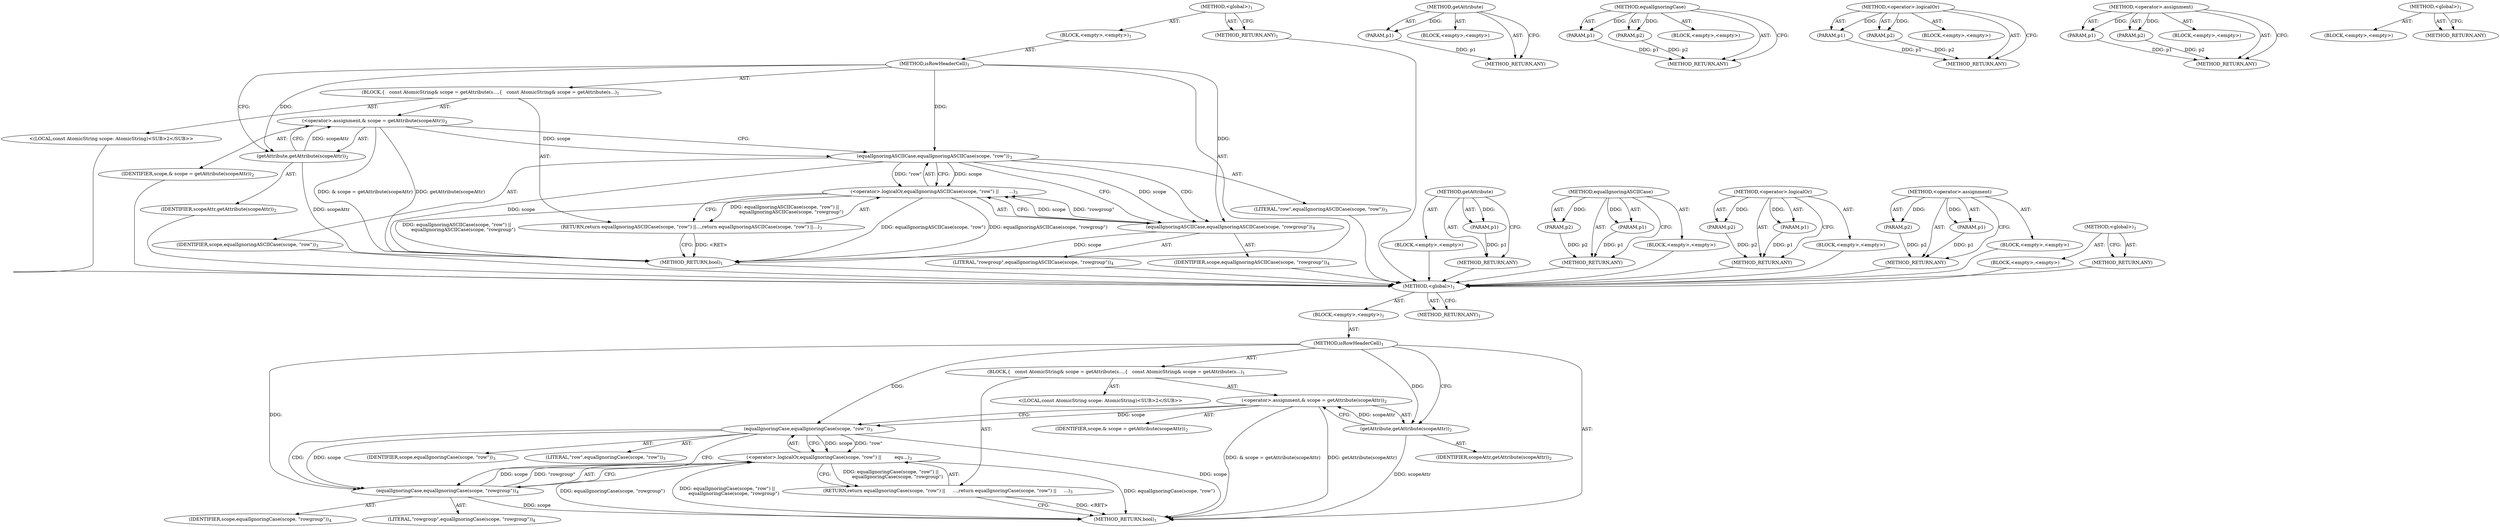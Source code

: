 digraph "&lt;global&gt;" {
vulnerable_6 [label=<(METHOD,&lt;global&gt;)<SUB>1</SUB>>];
vulnerable_7 [label=<(BLOCK,&lt;empty&gt;,&lt;empty&gt;)<SUB>1</SUB>>];
vulnerable_8 [label=<(METHOD,isRowHeaderCell)<SUB>1</SUB>>];
vulnerable_9 [label=<(BLOCK,{
   const AtomicString&amp; scope = getAttribute(s...,{
   const AtomicString&amp; scope = getAttribute(s...)<SUB>1</SUB>>];
vulnerable_10 [label="<(LOCAL,const AtomicString scope: AtomicString)<SUB>2</SUB>>"];
vulnerable_11 [label=<(&lt;operator&gt;.assignment,&amp; scope = getAttribute(scopeAttr))<SUB>2</SUB>>];
vulnerable_12 [label=<(IDENTIFIER,scope,&amp; scope = getAttribute(scopeAttr))<SUB>2</SUB>>];
vulnerable_13 [label=<(getAttribute,getAttribute(scopeAttr))<SUB>2</SUB>>];
vulnerable_14 [label=<(IDENTIFIER,scopeAttr,getAttribute(scopeAttr))<SUB>2</SUB>>];
vulnerable_15 [label=<(RETURN,return equalIgnoringCase(scope, &quot;row&quot;) ||
     ...,return equalIgnoringCase(scope, &quot;row&quot;) ||
     ...)<SUB>3</SUB>>];
vulnerable_16 [label=<(&lt;operator&gt;.logicalOr,equalIgnoringCase(scope, &quot;row&quot;) ||
         equ...)<SUB>3</SUB>>];
vulnerable_17 [label=<(equalIgnoringCase,equalIgnoringCase(scope, &quot;row&quot;))<SUB>3</SUB>>];
vulnerable_18 [label=<(IDENTIFIER,scope,equalIgnoringCase(scope, &quot;row&quot;))<SUB>3</SUB>>];
vulnerable_19 [label=<(LITERAL,&quot;row&quot;,equalIgnoringCase(scope, &quot;row&quot;))<SUB>3</SUB>>];
vulnerable_20 [label=<(equalIgnoringCase,equalIgnoringCase(scope, &quot;rowgroup&quot;))<SUB>4</SUB>>];
vulnerable_21 [label=<(IDENTIFIER,scope,equalIgnoringCase(scope, &quot;rowgroup&quot;))<SUB>4</SUB>>];
vulnerable_22 [label=<(LITERAL,&quot;rowgroup&quot;,equalIgnoringCase(scope, &quot;rowgroup&quot;))<SUB>4</SUB>>];
vulnerable_23 [label=<(METHOD_RETURN,bool)<SUB>1</SUB>>];
vulnerable_25 [label=<(METHOD_RETURN,ANY)<SUB>1</SUB>>];
vulnerable_51 [label=<(METHOD,getAttribute)>];
vulnerable_52 [label=<(PARAM,p1)>];
vulnerable_53 [label=<(BLOCK,&lt;empty&gt;,&lt;empty&gt;)>];
vulnerable_54 [label=<(METHOD_RETURN,ANY)>];
vulnerable_60 [label=<(METHOD,equalIgnoringCase)>];
vulnerable_61 [label=<(PARAM,p1)>];
vulnerable_62 [label=<(PARAM,p2)>];
vulnerable_63 [label=<(BLOCK,&lt;empty&gt;,&lt;empty&gt;)>];
vulnerable_64 [label=<(METHOD_RETURN,ANY)>];
vulnerable_55 [label=<(METHOD,&lt;operator&gt;.logicalOr)>];
vulnerable_56 [label=<(PARAM,p1)>];
vulnerable_57 [label=<(PARAM,p2)>];
vulnerable_58 [label=<(BLOCK,&lt;empty&gt;,&lt;empty&gt;)>];
vulnerable_59 [label=<(METHOD_RETURN,ANY)>];
vulnerable_46 [label=<(METHOD,&lt;operator&gt;.assignment)>];
vulnerable_47 [label=<(PARAM,p1)>];
vulnerable_48 [label=<(PARAM,p2)>];
vulnerable_49 [label=<(BLOCK,&lt;empty&gt;,&lt;empty&gt;)>];
vulnerable_50 [label=<(METHOD_RETURN,ANY)>];
vulnerable_40 [label=<(METHOD,&lt;global&gt;)<SUB>1</SUB>>];
vulnerable_41 [label=<(BLOCK,&lt;empty&gt;,&lt;empty&gt;)>];
vulnerable_42 [label=<(METHOD_RETURN,ANY)>];
fixed_6 [label=<(METHOD,&lt;global&gt;)<SUB>1</SUB>>];
fixed_7 [label=<(BLOCK,&lt;empty&gt;,&lt;empty&gt;)<SUB>1</SUB>>];
fixed_8 [label=<(METHOD,isRowHeaderCell)<SUB>1</SUB>>];
fixed_9 [label=<(BLOCK,{
   const AtomicString&amp; scope = getAttribute(s...,{
   const AtomicString&amp; scope = getAttribute(s...)<SUB>1</SUB>>];
fixed_10 [label="<(LOCAL,const AtomicString scope: AtomicString)<SUB>2</SUB>>"];
fixed_11 [label=<(&lt;operator&gt;.assignment,&amp; scope = getAttribute(scopeAttr))<SUB>2</SUB>>];
fixed_12 [label=<(IDENTIFIER,scope,&amp; scope = getAttribute(scopeAttr))<SUB>2</SUB>>];
fixed_13 [label=<(getAttribute,getAttribute(scopeAttr))<SUB>2</SUB>>];
fixed_14 [label=<(IDENTIFIER,scopeAttr,getAttribute(scopeAttr))<SUB>2</SUB>>];
fixed_15 [label=<(RETURN,return equalIgnoringASCIICase(scope, &quot;row&quot;) ||
...,return equalIgnoringASCIICase(scope, &quot;row&quot;) ||
...)<SUB>3</SUB>>];
fixed_16 [label=<(&lt;operator&gt;.logicalOr,equalIgnoringASCIICase(scope, &quot;row&quot;) ||
       ...)<SUB>3</SUB>>];
fixed_17 [label=<(equalIgnoringASCIICase,equalIgnoringASCIICase(scope, &quot;row&quot;))<SUB>3</SUB>>];
fixed_18 [label=<(IDENTIFIER,scope,equalIgnoringASCIICase(scope, &quot;row&quot;))<SUB>3</SUB>>];
fixed_19 [label=<(LITERAL,&quot;row&quot;,equalIgnoringASCIICase(scope, &quot;row&quot;))<SUB>3</SUB>>];
fixed_20 [label=<(equalIgnoringASCIICase,equalIgnoringASCIICase(scope, &quot;rowgroup&quot;))<SUB>4</SUB>>];
fixed_21 [label=<(IDENTIFIER,scope,equalIgnoringASCIICase(scope, &quot;rowgroup&quot;))<SUB>4</SUB>>];
fixed_22 [label=<(LITERAL,&quot;rowgroup&quot;,equalIgnoringASCIICase(scope, &quot;rowgroup&quot;))<SUB>4</SUB>>];
fixed_23 [label=<(METHOD_RETURN,bool)<SUB>1</SUB>>];
fixed_25 [label=<(METHOD_RETURN,ANY)<SUB>1</SUB>>];
fixed_51 [label=<(METHOD,getAttribute)>];
fixed_52 [label=<(PARAM,p1)>];
fixed_53 [label=<(BLOCK,&lt;empty&gt;,&lt;empty&gt;)>];
fixed_54 [label=<(METHOD_RETURN,ANY)>];
fixed_60 [label=<(METHOD,equalIgnoringASCIICase)>];
fixed_61 [label=<(PARAM,p1)>];
fixed_62 [label=<(PARAM,p2)>];
fixed_63 [label=<(BLOCK,&lt;empty&gt;,&lt;empty&gt;)>];
fixed_64 [label=<(METHOD_RETURN,ANY)>];
fixed_55 [label=<(METHOD,&lt;operator&gt;.logicalOr)>];
fixed_56 [label=<(PARAM,p1)>];
fixed_57 [label=<(PARAM,p2)>];
fixed_58 [label=<(BLOCK,&lt;empty&gt;,&lt;empty&gt;)>];
fixed_59 [label=<(METHOD_RETURN,ANY)>];
fixed_46 [label=<(METHOD,&lt;operator&gt;.assignment)>];
fixed_47 [label=<(PARAM,p1)>];
fixed_48 [label=<(PARAM,p2)>];
fixed_49 [label=<(BLOCK,&lt;empty&gt;,&lt;empty&gt;)>];
fixed_50 [label=<(METHOD_RETURN,ANY)>];
fixed_40 [label=<(METHOD,&lt;global&gt;)<SUB>1</SUB>>];
fixed_41 [label=<(BLOCK,&lt;empty&gt;,&lt;empty&gt;)>];
fixed_42 [label=<(METHOD_RETURN,ANY)>];
vulnerable_6 -> vulnerable_7  [key=0, label="AST: "];
vulnerable_6 -> vulnerable_25  [key=0, label="AST: "];
vulnerable_6 -> vulnerable_25  [key=1, label="CFG: "];
vulnerable_7 -> vulnerable_8  [key=0, label="AST: "];
vulnerable_8 -> vulnerable_9  [key=0, label="AST: "];
vulnerable_8 -> vulnerable_23  [key=0, label="AST: "];
vulnerable_8 -> vulnerable_13  [key=0, label="CFG: "];
vulnerable_8 -> vulnerable_13  [key=1, label="DDG: "];
vulnerable_8 -> vulnerable_17  [key=0, label="DDG: "];
vulnerable_8 -> vulnerable_20  [key=0, label="DDG: "];
vulnerable_9 -> vulnerable_10  [key=0, label="AST: "];
vulnerable_9 -> vulnerable_11  [key=0, label="AST: "];
vulnerable_9 -> vulnerable_15  [key=0, label="AST: "];
vulnerable_11 -> vulnerable_12  [key=0, label="AST: "];
vulnerable_11 -> vulnerable_13  [key=0, label="AST: "];
vulnerable_11 -> vulnerable_17  [key=0, label="CFG: "];
vulnerable_11 -> vulnerable_17  [key=1, label="DDG: scope"];
vulnerable_11 -> vulnerable_23  [key=0, label="DDG: getAttribute(scopeAttr)"];
vulnerable_11 -> vulnerable_23  [key=1, label="DDG: &amp; scope = getAttribute(scopeAttr)"];
vulnerable_13 -> vulnerable_14  [key=0, label="AST: "];
vulnerable_13 -> vulnerable_11  [key=0, label="CFG: "];
vulnerable_13 -> vulnerable_11  [key=1, label="DDG: scopeAttr"];
vulnerable_13 -> vulnerable_23  [key=0, label="DDG: scopeAttr"];
vulnerable_15 -> vulnerable_16  [key=0, label="AST: "];
vulnerable_15 -> vulnerable_23  [key=0, label="CFG: "];
vulnerable_15 -> vulnerable_23  [key=1, label="DDG: &lt;RET&gt;"];
vulnerable_16 -> vulnerable_17  [key=0, label="AST: "];
vulnerable_16 -> vulnerable_20  [key=0, label="AST: "];
vulnerable_16 -> vulnerable_15  [key=0, label="CFG: "];
vulnerable_16 -> vulnerable_15  [key=1, label="DDG: equalIgnoringCase(scope, &quot;row&quot;) ||
         equalIgnoringCase(scope, &quot;rowgroup&quot;)"];
vulnerable_16 -> vulnerable_23  [key=0, label="DDG: equalIgnoringCase(scope, &quot;row&quot;)"];
vulnerable_16 -> vulnerable_23  [key=1, label="DDG: equalIgnoringCase(scope, &quot;rowgroup&quot;)"];
vulnerable_16 -> vulnerable_23  [key=2, label="DDG: equalIgnoringCase(scope, &quot;row&quot;) ||
         equalIgnoringCase(scope, &quot;rowgroup&quot;)"];
vulnerable_17 -> vulnerable_18  [key=0, label="AST: "];
vulnerable_17 -> vulnerable_19  [key=0, label="AST: "];
vulnerable_17 -> vulnerable_16  [key=0, label="CFG: "];
vulnerable_17 -> vulnerable_16  [key=1, label="DDG: scope"];
vulnerable_17 -> vulnerable_16  [key=2, label="DDG: &quot;row&quot;"];
vulnerable_17 -> vulnerable_20  [key=0, label="CFG: "];
vulnerable_17 -> vulnerable_20  [key=1, label="DDG: scope"];
vulnerable_17 -> vulnerable_20  [key=2, label="CDG: "];
vulnerable_17 -> vulnerable_23  [key=0, label="DDG: scope"];
vulnerable_20 -> vulnerable_21  [key=0, label="AST: "];
vulnerable_20 -> vulnerable_22  [key=0, label="AST: "];
vulnerable_20 -> vulnerable_16  [key=0, label="CFG: "];
vulnerable_20 -> vulnerable_16  [key=1, label="DDG: scope"];
vulnerable_20 -> vulnerable_16  [key=2, label="DDG: &quot;rowgroup&quot;"];
vulnerable_20 -> vulnerable_23  [key=0, label="DDG: scope"];
vulnerable_51 -> vulnerable_52  [key=0, label="AST: "];
vulnerable_51 -> vulnerable_52  [key=1, label="DDG: "];
vulnerable_51 -> vulnerable_53  [key=0, label="AST: "];
vulnerable_51 -> vulnerable_54  [key=0, label="AST: "];
vulnerable_51 -> vulnerable_54  [key=1, label="CFG: "];
vulnerable_52 -> vulnerable_54  [key=0, label="DDG: p1"];
vulnerable_60 -> vulnerable_61  [key=0, label="AST: "];
vulnerable_60 -> vulnerable_61  [key=1, label="DDG: "];
vulnerable_60 -> vulnerable_63  [key=0, label="AST: "];
vulnerable_60 -> vulnerable_62  [key=0, label="AST: "];
vulnerable_60 -> vulnerable_62  [key=1, label="DDG: "];
vulnerable_60 -> vulnerable_64  [key=0, label="AST: "];
vulnerable_60 -> vulnerable_64  [key=1, label="CFG: "];
vulnerable_61 -> vulnerable_64  [key=0, label="DDG: p1"];
vulnerable_62 -> vulnerable_64  [key=0, label="DDG: p2"];
vulnerable_55 -> vulnerable_56  [key=0, label="AST: "];
vulnerable_55 -> vulnerable_56  [key=1, label="DDG: "];
vulnerable_55 -> vulnerable_58  [key=0, label="AST: "];
vulnerable_55 -> vulnerable_57  [key=0, label="AST: "];
vulnerable_55 -> vulnerable_57  [key=1, label="DDG: "];
vulnerable_55 -> vulnerable_59  [key=0, label="AST: "];
vulnerable_55 -> vulnerable_59  [key=1, label="CFG: "];
vulnerable_56 -> vulnerable_59  [key=0, label="DDG: p1"];
vulnerable_57 -> vulnerable_59  [key=0, label="DDG: p2"];
vulnerable_46 -> vulnerable_47  [key=0, label="AST: "];
vulnerable_46 -> vulnerable_47  [key=1, label="DDG: "];
vulnerable_46 -> vulnerable_49  [key=0, label="AST: "];
vulnerable_46 -> vulnerable_48  [key=0, label="AST: "];
vulnerable_46 -> vulnerable_48  [key=1, label="DDG: "];
vulnerable_46 -> vulnerable_50  [key=0, label="AST: "];
vulnerable_46 -> vulnerable_50  [key=1, label="CFG: "];
vulnerable_47 -> vulnerable_50  [key=0, label="DDG: p1"];
vulnerable_48 -> vulnerable_50  [key=0, label="DDG: p2"];
vulnerable_40 -> vulnerable_41  [key=0, label="AST: "];
vulnerable_40 -> vulnerable_42  [key=0, label="AST: "];
vulnerable_40 -> vulnerable_42  [key=1, label="CFG: "];
fixed_6 -> fixed_7  [key=0, label="AST: "];
fixed_6 -> fixed_25  [key=0, label="AST: "];
fixed_6 -> fixed_25  [key=1, label="CFG: "];
fixed_7 -> fixed_8  [key=0, label="AST: "];
fixed_8 -> fixed_9  [key=0, label="AST: "];
fixed_8 -> fixed_23  [key=0, label="AST: "];
fixed_8 -> fixed_13  [key=0, label="CFG: "];
fixed_8 -> fixed_13  [key=1, label="DDG: "];
fixed_8 -> fixed_17  [key=0, label="DDG: "];
fixed_8 -> fixed_20  [key=0, label="DDG: "];
fixed_9 -> fixed_10  [key=0, label="AST: "];
fixed_9 -> fixed_11  [key=0, label="AST: "];
fixed_9 -> fixed_15  [key=0, label="AST: "];
fixed_10 -> vulnerable_6  [key=0];
fixed_11 -> fixed_12  [key=0, label="AST: "];
fixed_11 -> fixed_13  [key=0, label="AST: "];
fixed_11 -> fixed_17  [key=0, label="CFG: "];
fixed_11 -> fixed_17  [key=1, label="DDG: scope"];
fixed_11 -> fixed_23  [key=0, label="DDG: getAttribute(scopeAttr)"];
fixed_11 -> fixed_23  [key=1, label="DDG: &amp; scope = getAttribute(scopeAttr)"];
fixed_12 -> vulnerable_6  [key=0];
fixed_13 -> fixed_14  [key=0, label="AST: "];
fixed_13 -> fixed_11  [key=0, label="CFG: "];
fixed_13 -> fixed_11  [key=1, label="DDG: scopeAttr"];
fixed_13 -> fixed_23  [key=0, label="DDG: scopeAttr"];
fixed_14 -> vulnerable_6  [key=0];
fixed_15 -> fixed_16  [key=0, label="AST: "];
fixed_15 -> fixed_23  [key=0, label="CFG: "];
fixed_15 -> fixed_23  [key=1, label="DDG: &lt;RET&gt;"];
fixed_16 -> fixed_17  [key=0, label="AST: "];
fixed_16 -> fixed_20  [key=0, label="AST: "];
fixed_16 -> fixed_15  [key=0, label="CFG: "];
fixed_16 -> fixed_15  [key=1, label="DDG: equalIgnoringASCIICase(scope, &quot;row&quot;) ||
         equalIgnoringASCIICase(scope, &quot;rowgroup&quot;)"];
fixed_16 -> fixed_23  [key=0, label="DDG: equalIgnoringASCIICase(scope, &quot;row&quot;)"];
fixed_16 -> fixed_23  [key=1, label="DDG: equalIgnoringASCIICase(scope, &quot;rowgroup&quot;)"];
fixed_16 -> fixed_23  [key=2, label="DDG: equalIgnoringASCIICase(scope, &quot;row&quot;) ||
         equalIgnoringASCIICase(scope, &quot;rowgroup&quot;)"];
fixed_17 -> fixed_18  [key=0, label="AST: "];
fixed_17 -> fixed_19  [key=0, label="AST: "];
fixed_17 -> fixed_16  [key=0, label="CFG: "];
fixed_17 -> fixed_16  [key=1, label="DDG: scope"];
fixed_17 -> fixed_16  [key=2, label="DDG: &quot;row&quot;"];
fixed_17 -> fixed_20  [key=0, label="CFG: "];
fixed_17 -> fixed_20  [key=1, label="DDG: scope"];
fixed_17 -> fixed_20  [key=2, label="CDG: "];
fixed_17 -> fixed_23  [key=0, label="DDG: scope"];
fixed_18 -> vulnerable_6  [key=0];
fixed_19 -> vulnerable_6  [key=0];
fixed_20 -> fixed_21  [key=0, label="AST: "];
fixed_20 -> fixed_22  [key=0, label="AST: "];
fixed_20 -> fixed_16  [key=0, label="CFG: "];
fixed_20 -> fixed_16  [key=1, label="DDG: scope"];
fixed_20 -> fixed_16  [key=2, label="DDG: &quot;rowgroup&quot;"];
fixed_20 -> fixed_23  [key=0, label="DDG: scope"];
fixed_21 -> vulnerable_6  [key=0];
fixed_22 -> vulnerable_6  [key=0];
fixed_23 -> vulnerable_6  [key=0];
fixed_25 -> vulnerable_6  [key=0];
fixed_51 -> fixed_52  [key=0, label="AST: "];
fixed_51 -> fixed_52  [key=1, label="DDG: "];
fixed_51 -> fixed_53  [key=0, label="AST: "];
fixed_51 -> fixed_54  [key=0, label="AST: "];
fixed_51 -> fixed_54  [key=1, label="CFG: "];
fixed_52 -> fixed_54  [key=0, label="DDG: p1"];
fixed_53 -> vulnerable_6  [key=0];
fixed_54 -> vulnerable_6  [key=0];
fixed_60 -> fixed_61  [key=0, label="AST: "];
fixed_60 -> fixed_61  [key=1, label="DDG: "];
fixed_60 -> fixed_63  [key=0, label="AST: "];
fixed_60 -> fixed_62  [key=0, label="AST: "];
fixed_60 -> fixed_62  [key=1, label="DDG: "];
fixed_60 -> fixed_64  [key=0, label="AST: "];
fixed_60 -> fixed_64  [key=1, label="CFG: "];
fixed_61 -> fixed_64  [key=0, label="DDG: p1"];
fixed_62 -> fixed_64  [key=0, label="DDG: p2"];
fixed_63 -> vulnerable_6  [key=0];
fixed_64 -> vulnerable_6  [key=0];
fixed_55 -> fixed_56  [key=0, label="AST: "];
fixed_55 -> fixed_56  [key=1, label="DDG: "];
fixed_55 -> fixed_58  [key=0, label="AST: "];
fixed_55 -> fixed_57  [key=0, label="AST: "];
fixed_55 -> fixed_57  [key=1, label="DDG: "];
fixed_55 -> fixed_59  [key=0, label="AST: "];
fixed_55 -> fixed_59  [key=1, label="CFG: "];
fixed_56 -> fixed_59  [key=0, label="DDG: p1"];
fixed_57 -> fixed_59  [key=0, label="DDG: p2"];
fixed_58 -> vulnerable_6  [key=0];
fixed_59 -> vulnerable_6  [key=0];
fixed_46 -> fixed_47  [key=0, label="AST: "];
fixed_46 -> fixed_47  [key=1, label="DDG: "];
fixed_46 -> fixed_49  [key=0, label="AST: "];
fixed_46 -> fixed_48  [key=0, label="AST: "];
fixed_46 -> fixed_48  [key=1, label="DDG: "];
fixed_46 -> fixed_50  [key=0, label="AST: "];
fixed_46 -> fixed_50  [key=1, label="CFG: "];
fixed_47 -> fixed_50  [key=0, label="DDG: p1"];
fixed_48 -> fixed_50  [key=0, label="DDG: p2"];
fixed_49 -> vulnerable_6  [key=0];
fixed_50 -> vulnerable_6  [key=0];
fixed_40 -> fixed_41  [key=0, label="AST: "];
fixed_40 -> fixed_42  [key=0, label="AST: "];
fixed_40 -> fixed_42  [key=1, label="CFG: "];
fixed_41 -> vulnerable_6  [key=0];
fixed_42 -> vulnerable_6  [key=0];
}
